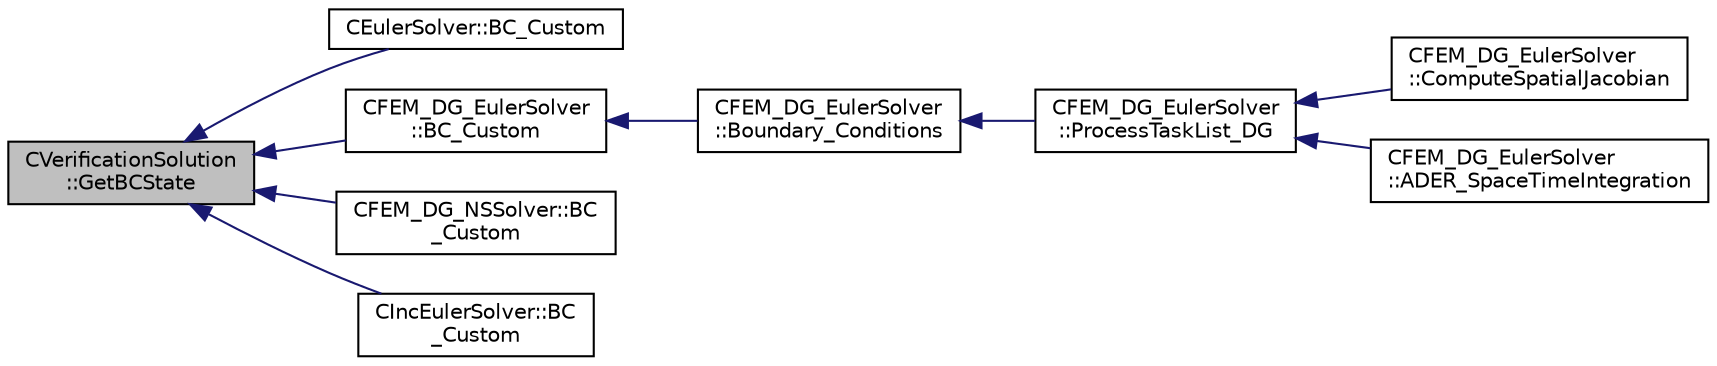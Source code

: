 digraph "CVerificationSolution::GetBCState"
{
  edge [fontname="Helvetica",fontsize="10",labelfontname="Helvetica",labelfontsize="10"];
  node [fontname="Helvetica",fontsize="10",shape=record];
  rankdir="LR";
  Node55 [label="CVerificationSolution\l::GetBCState",height=0.2,width=0.4,color="black", fillcolor="grey75", style="filled", fontcolor="black"];
  Node55 -> Node56 [dir="back",color="midnightblue",fontsize="10",style="solid",fontname="Helvetica"];
  Node56 [label="CEulerSolver::BC_Custom",height=0.2,width=0.4,color="black", fillcolor="white", style="filled",URL="$class_c_euler_solver.html#ae87cdda3a6ab2ccfade750edaf727ef2",tooltip="Impose a custom or verification boundary condition. "];
  Node55 -> Node57 [dir="back",color="midnightblue",fontsize="10",style="solid",fontname="Helvetica"];
  Node57 [label="CFEM_DG_EulerSolver\l::BC_Custom",height=0.2,width=0.4,color="black", fillcolor="white", style="filled",URL="$class_c_f_e_m___d_g___euler_solver.html#a0e63fc77fc810025d45bfd8e0bf4d6dd",tooltip="Impose the user customized boundary condition. It is a virtual function, because for Navier-Stokes it..."];
  Node57 -> Node58 [dir="back",color="midnightblue",fontsize="10",style="solid",fontname="Helvetica"];
  Node58 [label="CFEM_DG_EulerSolver\l::Boundary_Conditions",height=0.2,width=0.4,color="black", fillcolor="white", style="filled",URL="$class_c_f_e_m___d_g___euler_solver.html#ae37f8eba6d7793bc4edb5de6e26f992d",tooltip="Function, which computes the spatial residual for the DG discretization. "];
  Node58 -> Node59 [dir="back",color="midnightblue",fontsize="10",style="solid",fontname="Helvetica"];
  Node59 [label="CFEM_DG_EulerSolver\l::ProcessTaskList_DG",height=0.2,width=0.4,color="black", fillcolor="white", style="filled",URL="$class_c_f_e_m___d_g___euler_solver.html#a651cad1a94f2024c75a1a8be347e3375",tooltip="Function, which processes the list of tasks to be executed by the DG solver. "];
  Node59 -> Node60 [dir="back",color="midnightblue",fontsize="10",style="solid",fontname="Helvetica"];
  Node60 [label="CFEM_DG_EulerSolver\l::ComputeSpatialJacobian",height=0.2,width=0.4,color="black", fillcolor="white", style="filled",URL="$class_c_f_e_m___d_g___euler_solver.html#ac59d8dae95e3c3cc3ab3feaeb9be4b22",tooltip="Function, which controls the computation of the spatial Jacobian. "];
  Node59 -> Node61 [dir="back",color="midnightblue",fontsize="10",style="solid",fontname="Helvetica"];
  Node61 [label="CFEM_DG_EulerSolver\l::ADER_SpaceTimeIntegration",height=0.2,width=0.4,color="black", fillcolor="white", style="filled",URL="$class_c_f_e_m___d_g___euler_solver.html#a7f0da04d44069701db2228210b91c59e",tooltip="Function, to carry out the space time integration for ADER with time accurate local time stepping..."];
  Node55 -> Node62 [dir="back",color="midnightblue",fontsize="10",style="solid",fontname="Helvetica"];
  Node62 [label="CFEM_DG_NSSolver::BC\l_Custom",height=0.2,width=0.4,color="black", fillcolor="white", style="filled",URL="$class_c_f_e_m___d_g___n_s_solver.html#a8e27fad06f1bde21670f2e2990d3027e",tooltip="Impose the user customized boundary condition. "];
  Node55 -> Node63 [dir="back",color="midnightblue",fontsize="10",style="solid",fontname="Helvetica"];
  Node63 [label="CIncEulerSolver::BC\l_Custom",height=0.2,width=0.4,color="black", fillcolor="white", style="filled",URL="$class_c_inc_euler_solver.html#aa6e24766b75619d1116d7d5e668fdfd1",tooltip="Impose a custom or verification boundary condition. "];
}
